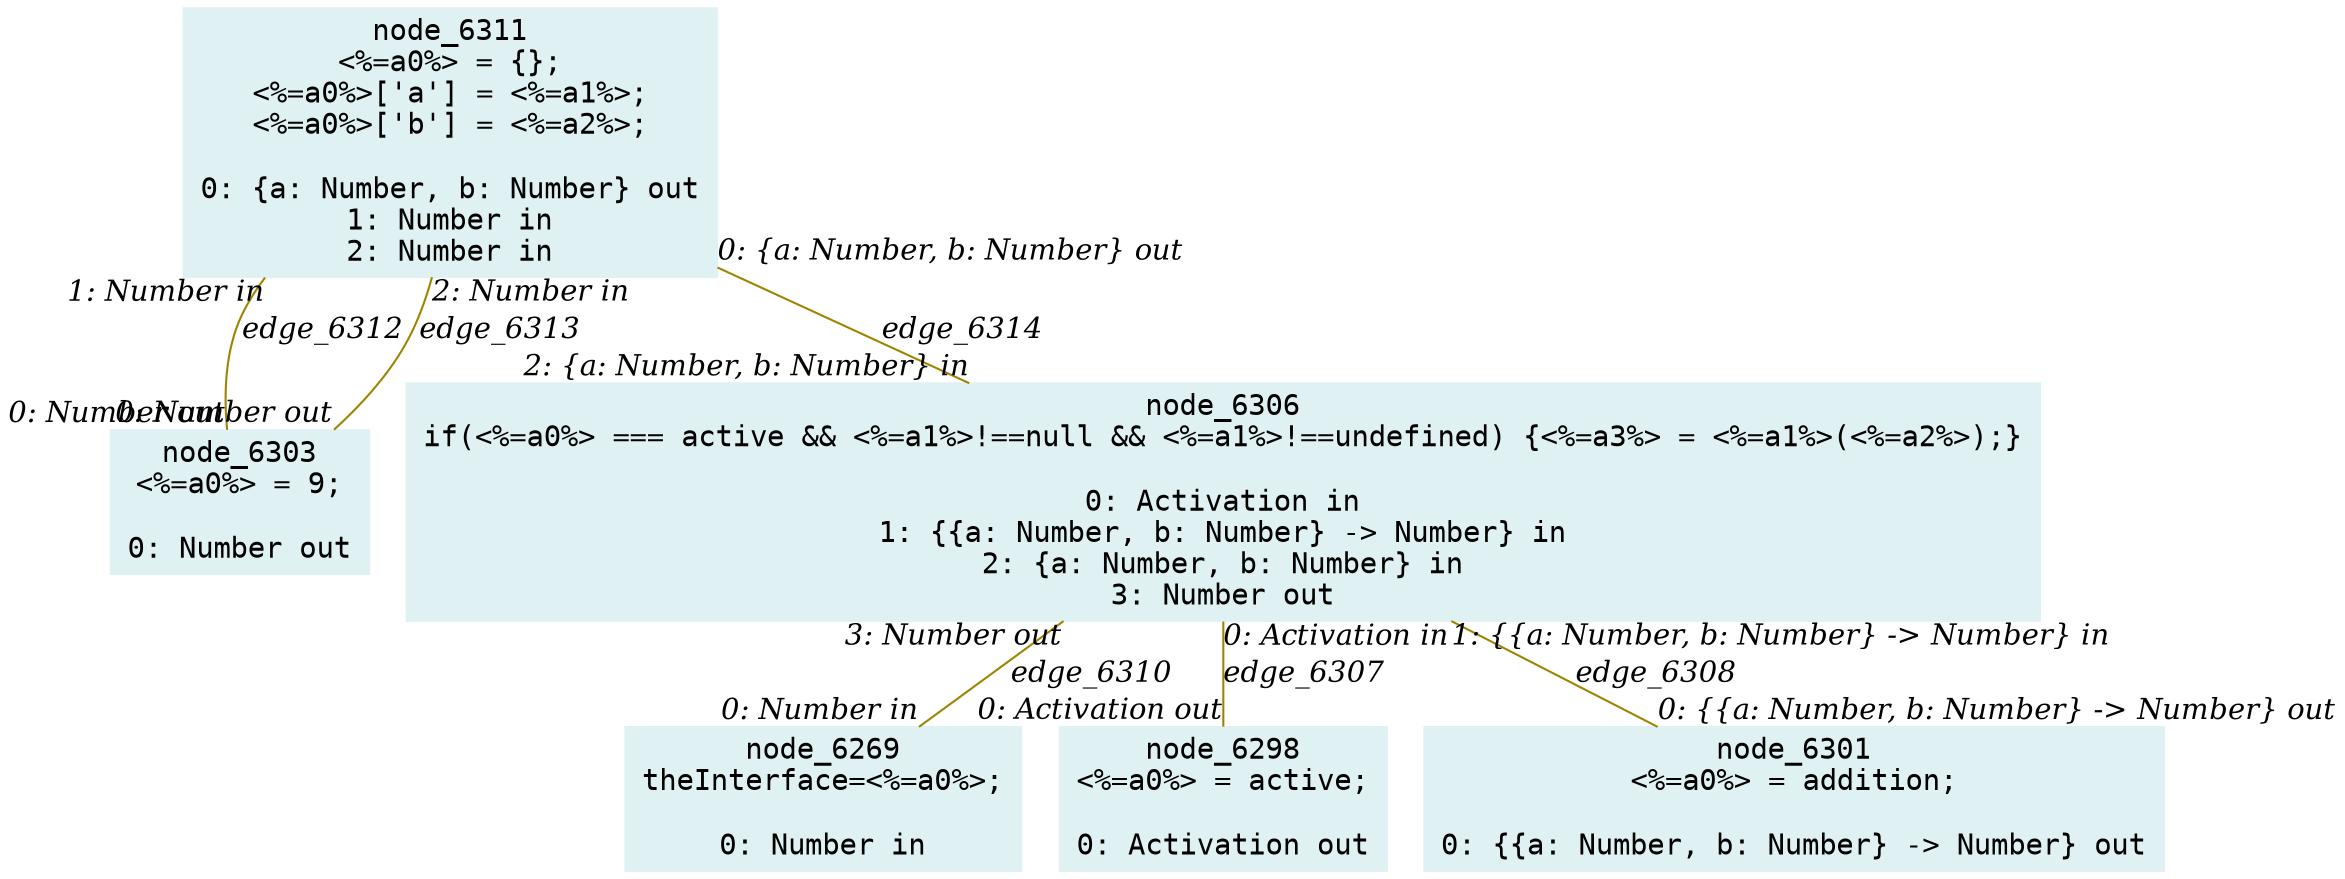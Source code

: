 digraph g{node_6269 [shape="box", style="filled", color="#dff1f2", fontname="Courier", label="node_6269
theInterface=<%=a0%>;

0: Number in" ]
node_6298 [shape="box", style="filled", color="#dff1f2", fontname="Courier", label="node_6298
<%=a0%> = active;

0: Activation out" ]
node_6301 [shape="box", style="filled", color="#dff1f2", fontname="Courier", label="node_6301
<%=a0%> = addition;

0: {{a: Number, b: Number} -> Number} out" ]
node_6303 [shape="box", style="filled", color="#dff1f2", fontname="Courier", label="node_6303
<%=a0%> = 9;

0: Number out" ]
node_6306 [shape="box", style="filled", color="#dff1f2", fontname="Courier", label="node_6306
if(<%=a0%> === active && <%=a1%>!==null && <%=a1%>!==undefined) {<%=a3%> = <%=a1%>(<%=a2%>);}

0: Activation in
1: {{a: Number, b: Number} -> Number} in
2: {a: Number, b: Number} in
3: Number out" ]
node_6311 [shape="box", style="filled", color="#dff1f2", fontname="Courier", label="node_6311
<%=a0%> = {};
<%=a0%>['a'] = <%=a1%>;
<%=a0%>['b'] = <%=a2%>;

0: {a: Number, b: Number} out
1: Number in
2: Number in" ]
node_6306 -> node_6298 [dir=none, arrowHead=none, fontname="Times-Italic", arrowsize=1, color="#9d8400", label="edge_6307",  headlabel="0: Activation out", taillabel="0: Activation in" ]
node_6306 -> node_6301 [dir=none, arrowHead=none, fontname="Times-Italic", arrowsize=1, color="#9d8400", label="edge_6308",  headlabel="0: {{a: Number, b: Number} -> Number} out", taillabel="1: {{a: Number, b: Number} -> Number} in" ]
node_6306 -> node_6269 [dir=none, arrowHead=none, fontname="Times-Italic", arrowsize=1, color="#9d8400", label="edge_6310",  headlabel="0: Number in", taillabel="3: Number out" ]
node_6311 -> node_6303 [dir=none, arrowHead=none, fontname="Times-Italic", arrowsize=1, color="#9d8400", label="edge_6312",  headlabel="0: Number out", taillabel="1: Number in" ]
node_6311 -> node_6303 [dir=none, arrowHead=none, fontname="Times-Italic", arrowsize=1, color="#9d8400", label="edge_6313",  headlabel="0: Number out", taillabel="2: Number in" ]
node_6311 -> node_6306 [dir=none, arrowHead=none, fontname="Times-Italic", arrowsize=1, color="#9d8400", label="edge_6314",  headlabel="2: {a: Number, b: Number} in", taillabel="0: {a: Number, b: Number} out" ]
}